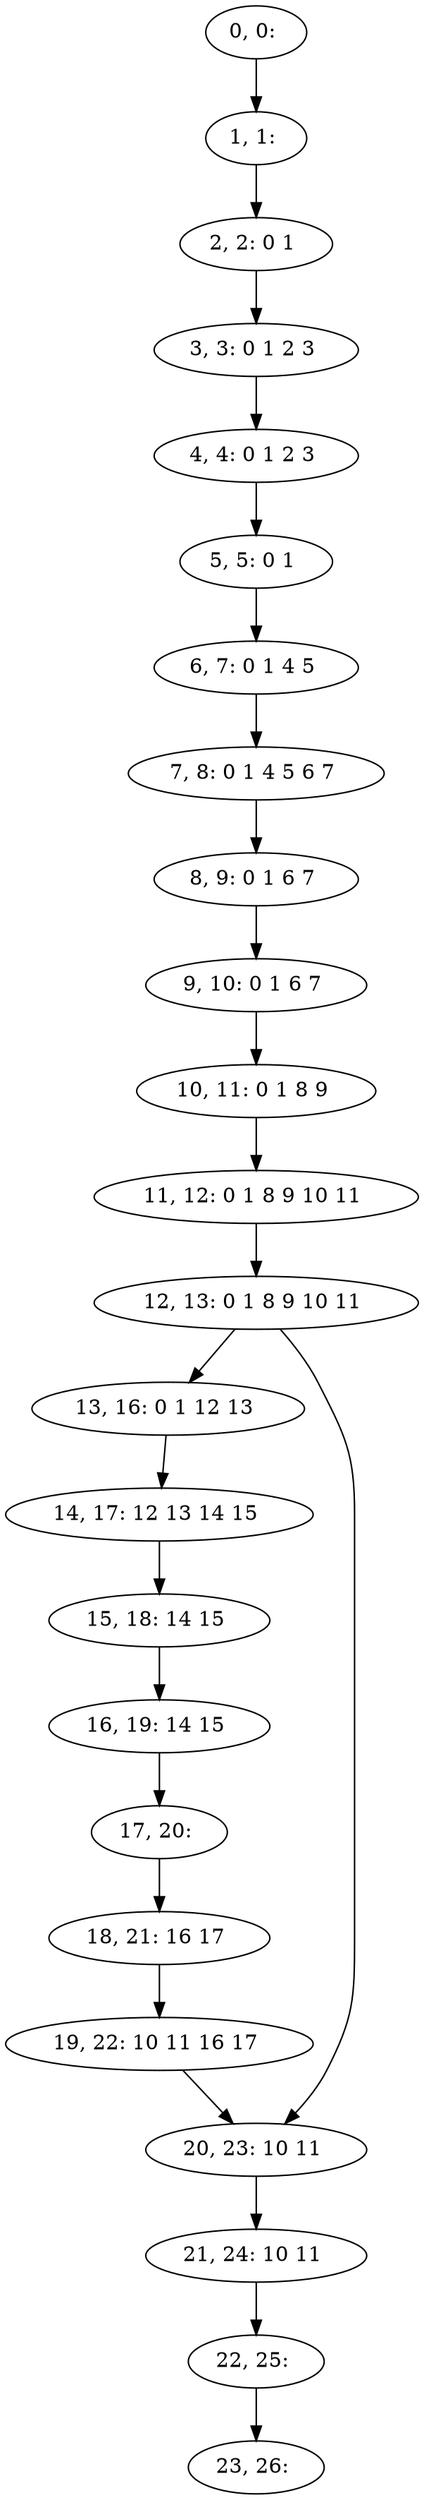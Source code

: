 digraph G {
0[label="0, 0: "];
1[label="1, 1: "];
2[label="2, 2: 0 1 "];
3[label="3, 3: 0 1 2 3 "];
4[label="4, 4: 0 1 2 3 "];
5[label="5, 5: 0 1 "];
6[label="6, 7: 0 1 4 5 "];
7[label="7, 8: 0 1 4 5 6 7 "];
8[label="8, 9: 0 1 6 7 "];
9[label="9, 10: 0 1 6 7 "];
10[label="10, 11: 0 1 8 9 "];
11[label="11, 12: 0 1 8 9 10 11 "];
12[label="12, 13: 0 1 8 9 10 11 "];
13[label="13, 16: 0 1 12 13 "];
14[label="14, 17: 12 13 14 15 "];
15[label="15, 18: 14 15 "];
16[label="16, 19: 14 15 "];
17[label="17, 20: "];
18[label="18, 21: 16 17 "];
19[label="19, 22: 10 11 16 17 "];
20[label="20, 23: 10 11 "];
21[label="21, 24: 10 11 "];
22[label="22, 25: "];
23[label="23, 26: "];
0->1 ;
1->2 ;
2->3 ;
3->4 ;
4->5 ;
5->6 ;
6->7 ;
7->8 ;
8->9 ;
9->10 ;
10->11 ;
11->12 ;
12->13 ;
12->20 ;
13->14 ;
14->15 ;
15->16 ;
16->17 ;
17->18 ;
18->19 ;
19->20 ;
20->21 ;
21->22 ;
22->23 ;
}
